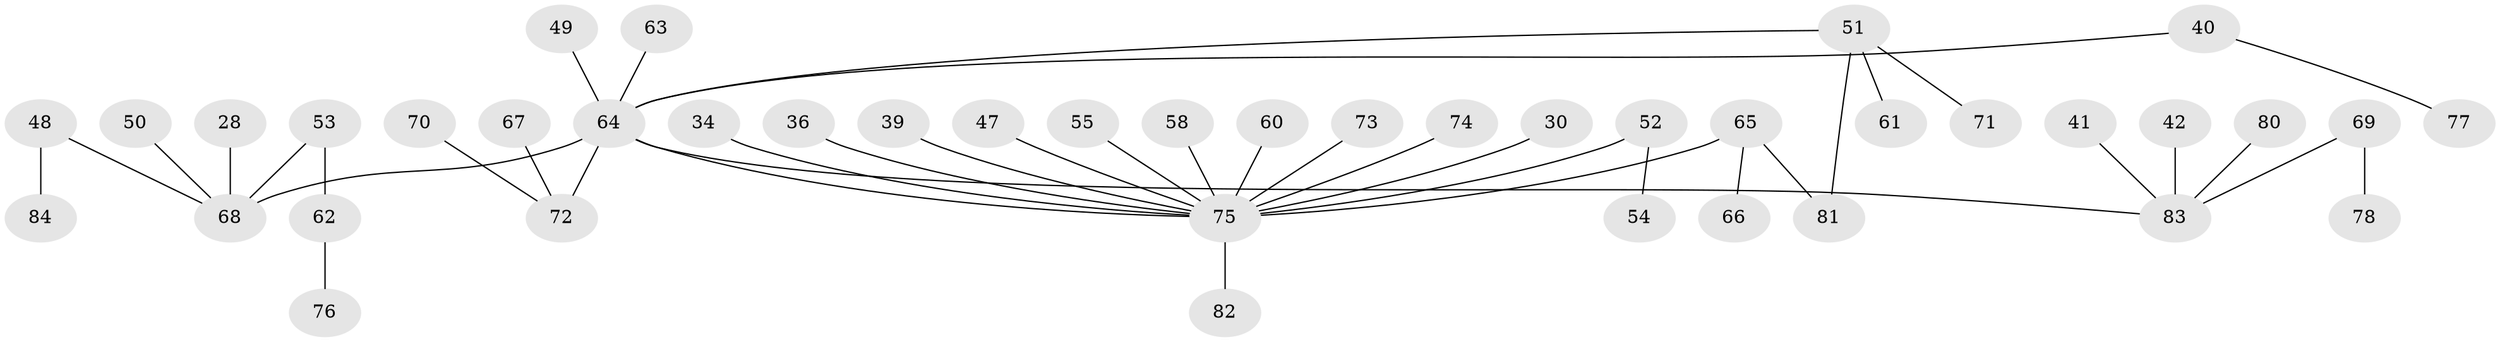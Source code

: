 // original degree distribution, {5: 0.03571428571428571, 3: 0.13095238095238096, 8: 0.011904761904761904, 2: 0.27380952380952384, 6: 0.011904761904761904, 4: 0.05952380952380952, 7: 0.011904761904761904, 1: 0.4642857142857143}
// Generated by graph-tools (version 1.1) at 2025/42/03/09/25 04:42:09]
// undirected, 42 vertices, 42 edges
graph export_dot {
graph [start="1"]
  node [color=gray90,style=filled];
  28;
  30;
  34 [super="+4"];
  36 [super="+25"];
  39 [super="+38"];
  40;
  41;
  42;
  47;
  48 [super="+33+43"];
  49;
  50;
  51 [super="+46+32"];
  52 [super="+45"];
  53 [super="+21+31+44"];
  54;
  55;
  58;
  60;
  61;
  62;
  63;
  64 [super="+35"];
  65 [super="+20+59"];
  66;
  67;
  68 [super="+12+57+19"];
  69;
  70;
  71;
  72 [super="+24+26"];
  73;
  74;
  75 [super="+37+22+56"];
  76;
  77;
  78;
  80;
  81;
  82;
  83 [super="+14+16+79+29"];
  84;
  28 -- 68;
  30 -- 75;
  34 -- 75;
  36 -- 75;
  39 -- 75;
  40 -- 77;
  40 -- 64;
  41 -- 83;
  42 -- 83;
  47 -- 75;
  48 -- 84;
  48 -- 68;
  49 -- 64;
  50 -- 68;
  51 -- 71;
  51 -- 81;
  51 -- 64;
  51 -- 61;
  52 -- 75;
  52 -- 54;
  53 -- 68;
  53 -- 62;
  55 -- 75;
  58 -- 75;
  60 -- 75;
  62 -- 76;
  63 -- 64;
  64 -- 68 [weight=2];
  64 -- 83;
  64 -- 75;
  64 -- 72 [weight=2];
  65 -- 81;
  65 -- 66;
  65 -- 75 [weight=2];
  67 -- 72;
  69 -- 78;
  69 -- 83;
  70 -- 72;
  73 -- 75;
  74 -- 75;
  75 -- 82;
  80 -- 83;
}

